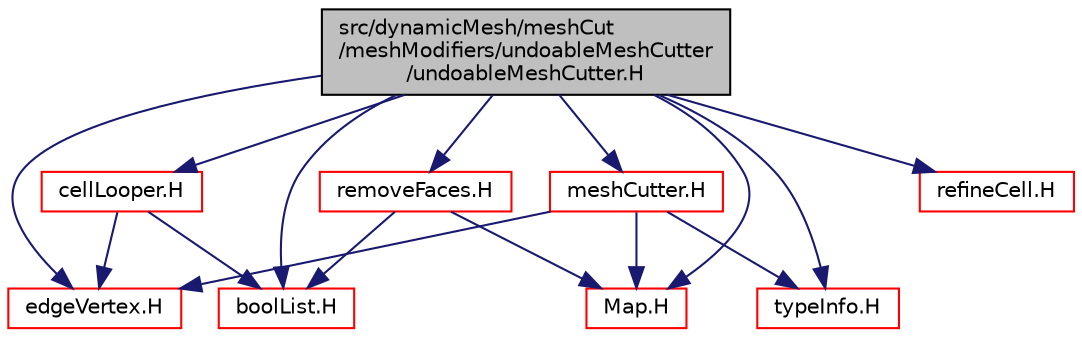 digraph "src/dynamicMesh/meshCut/meshModifiers/undoableMeshCutter/undoableMeshCutter.H"
{
  bgcolor="transparent";
  edge [fontname="Helvetica",fontsize="10",labelfontname="Helvetica",labelfontsize="10"];
  node [fontname="Helvetica",fontsize="10",shape=record];
  Node1 [label="src/dynamicMesh/meshCut\l/meshModifiers/undoableMeshCutter\l/undoableMeshCutter.H",height=0.2,width=0.4,color="black", fillcolor="grey75", style="filled", fontcolor="black"];
  Node1 -> Node2 [color="midnightblue",fontsize="10",style="solid",fontname="Helvetica"];
  Node2 [label="edgeVertex.H",height=0.2,width=0.4,color="red",URL="$a04950.html"];
  Node1 -> Node3 [color="midnightblue",fontsize="10",style="solid",fontname="Helvetica"];
  Node3 [label="refineCell.H",height=0.2,width=0.4,color="red",URL="$a04964.html"];
  Node1 -> Node4 [color="midnightblue",fontsize="10",style="solid",fontname="Helvetica"];
  Node4 [label="boolList.H",height=0.2,width=0.4,color="red",URL="$a09001.html"];
  Node1 -> Node5 [color="midnightblue",fontsize="10",style="solid",fontname="Helvetica"];
  Node5 [label="cellLooper.H",height=0.2,width=0.4,color="red",URL="$a04937.html"];
  Node5 -> Node2 [color="midnightblue",fontsize="10",style="solid",fontname="Helvetica"];
  Node5 -> Node4 [color="midnightblue",fontsize="10",style="solid",fontname="Helvetica"];
  Node1 -> Node6 [color="midnightblue",fontsize="10",style="solid",fontname="Helvetica"];
  Node6 [label="meshCutter.H",height=0.2,width=0.4,color="red",URL="$a04956.html"];
  Node6 -> Node2 [color="midnightblue",fontsize="10",style="solid",fontname="Helvetica"];
  Node6 -> Node7 [color="midnightblue",fontsize="10",style="solid",fontname="Helvetica"];
  Node7 [label="typeInfo.H",height=0.2,width=0.4,color="red",URL="$a08047.html"];
  Node6 -> Node8 [color="midnightblue",fontsize="10",style="solid",fontname="Helvetica"];
  Node8 [label="Map.H",height=0.2,width=0.4,color="red",URL="$a07760.html"];
  Node1 -> Node8 [color="midnightblue",fontsize="10",style="solid",fontname="Helvetica"];
  Node1 -> Node7 [color="midnightblue",fontsize="10",style="solid",fontname="Helvetica"];
  Node1 -> Node9 [color="midnightblue",fontsize="10",style="solid",fontname="Helvetica"];
  Node9 [label="removeFaces.H",height=0.2,width=0.4,color="red",URL="$a05058.html"];
  Node9 -> Node8 [color="midnightblue",fontsize="10",style="solid",fontname="Helvetica"];
  Node9 -> Node4 [color="midnightblue",fontsize="10",style="solid",fontname="Helvetica"];
}
